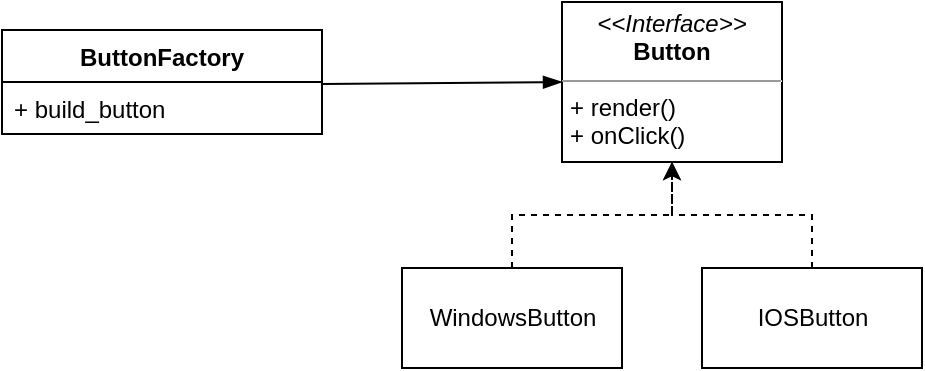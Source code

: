 <mxfile version="14.6.13" type="device"><diagram id="Xx6WHkbZ90wGw88ztGpZ" name="Page-1"><mxGraphModel dx="1086" dy="806" grid="1" gridSize="10" guides="1" tooltips="1" connect="1" arrows="1" fold="1" page="1" pageScale="1" pageWidth="827" pageHeight="1169" math="0" shadow="0"><root><mxCell id="0"/><mxCell id="1" parent="0"/><mxCell id="hlbYt0CpxBl905jt_Tql-1" value="ButtonFactory&#10;" style="swimlane;fontStyle=1;align=center;verticalAlign=top;childLayout=stackLayout;horizontal=1;startSize=26;horizontalStack=0;resizeParent=1;resizeParentMax=0;resizeLast=0;collapsible=1;marginBottom=0;" parent="1" vertex="1"><mxGeometry x="230" y="354" width="160" height="52" as="geometry"><mxRectangle x="130" y="330" width="70" height="26" as="alternateBounds"/></mxGeometry></mxCell><mxCell id="hlbYt0CpxBl905jt_Tql-4" value="+ build_button&#10;" style="text;strokeColor=none;fillColor=none;align=left;verticalAlign=top;spacingLeft=4;spacingRight=4;overflow=hidden;rotatable=0;points=[[0,0.5],[1,0.5]];portConstraint=eastwest;" parent="hlbYt0CpxBl905jt_Tql-1" vertex="1"><mxGeometry y="26" width="160" height="26" as="geometry"/></mxCell><mxCell id="hlbYt0CpxBl905jt_Tql-21" value="&lt;p style=&quot;margin: 0px ; margin-top: 4px ; text-align: center&quot;&gt;&lt;i&gt;&amp;lt;&amp;lt;Interface&amp;gt;&amp;gt;&lt;/i&gt;&lt;br&gt;&lt;b&gt;Button&lt;/b&gt;&lt;/p&gt;&lt;hr size=&quot;1&quot;&gt;&lt;p style=&quot;margin: 0px ; margin-left: 4px&quot;&gt;&lt;span style=&quot;text-align: center&quot;&gt;+ render()&lt;/span&gt;&lt;br style=&quot;text-align: center&quot;&gt;&lt;span style=&quot;text-align: center&quot;&gt;+ onClick()&lt;/span&gt;&lt;br&gt;&lt;/p&gt;" style="verticalAlign=top;align=left;overflow=fill;fontSize=12;fontFamily=Helvetica;html=1;" parent="1" vertex="1"><mxGeometry x="510" y="340" width="110" height="80" as="geometry"/></mxCell><mxCell id="hlbYt0CpxBl905jt_Tql-41" style="edgeStyle=orthogonalEdgeStyle;rounded=0;orthogonalLoop=1;jettySize=auto;html=1;exitX=0.5;exitY=0;exitDx=0;exitDy=0;entryX=0.5;entryY=1;entryDx=0;entryDy=0;dashed=1;" parent="1" source="hlbYt0CpxBl905jt_Tql-25" target="hlbYt0CpxBl905jt_Tql-21" edge="1"><mxGeometry relative="1" as="geometry"/></mxCell><mxCell id="hlbYt0CpxBl905jt_Tql-25" value="WindowsButton" style="html=1;" parent="1" vertex="1"><mxGeometry x="430" y="473" width="110" height="50" as="geometry"/></mxCell><mxCell id="hlbYt0CpxBl905jt_Tql-42" style="edgeStyle=orthogonalEdgeStyle;rounded=0;orthogonalLoop=1;jettySize=auto;html=1;exitX=0.5;exitY=0;exitDx=0;exitDy=0;entryX=0.5;entryY=1;entryDx=0;entryDy=0;dashed=1;" parent="1" source="hlbYt0CpxBl905jt_Tql-26" target="hlbYt0CpxBl905jt_Tql-21" edge="1"><mxGeometry relative="1" as="geometry"/></mxCell><mxCell id="hlbYt0CpxBl905jt_Tql-26" value="IOSButton" style="html=1;" parent="1" vertex="1"><mxGeometry x="580" y="473" width="110" height="50" as="geometry"/></mxCell><mxCell id="jbfuggCM2j_c3cPf4k_l-5" value="" style="endArrow=blockThin;html=1;exitX=1;exitY=0.038;exitDx=0;exitDy=0;entryX=0;entryY=0.5;entryDx=0;entryDy=0;exitPerimeter=0;startArrow=none;startFill=0;endSize=7;targetPerimeterSpacing=8;sourcePerimeterSpacing=3;startSize=15;endFill=1;" parent="1" source="hlbYt0CpxBl905jt_Tql-4" target="hlbYt0CpxBl905jt_Tql-21" edge="1"><mxGeometry width="50" height="50" relative="1" as="geometry"><mxPoint x="305" y="377.5" as="sourcePoint"/><mxPoint x="610" y="400" as="targetPoint"/></mxGeometry></mxCell></root></mxGraphModel></diagram></mxfile>